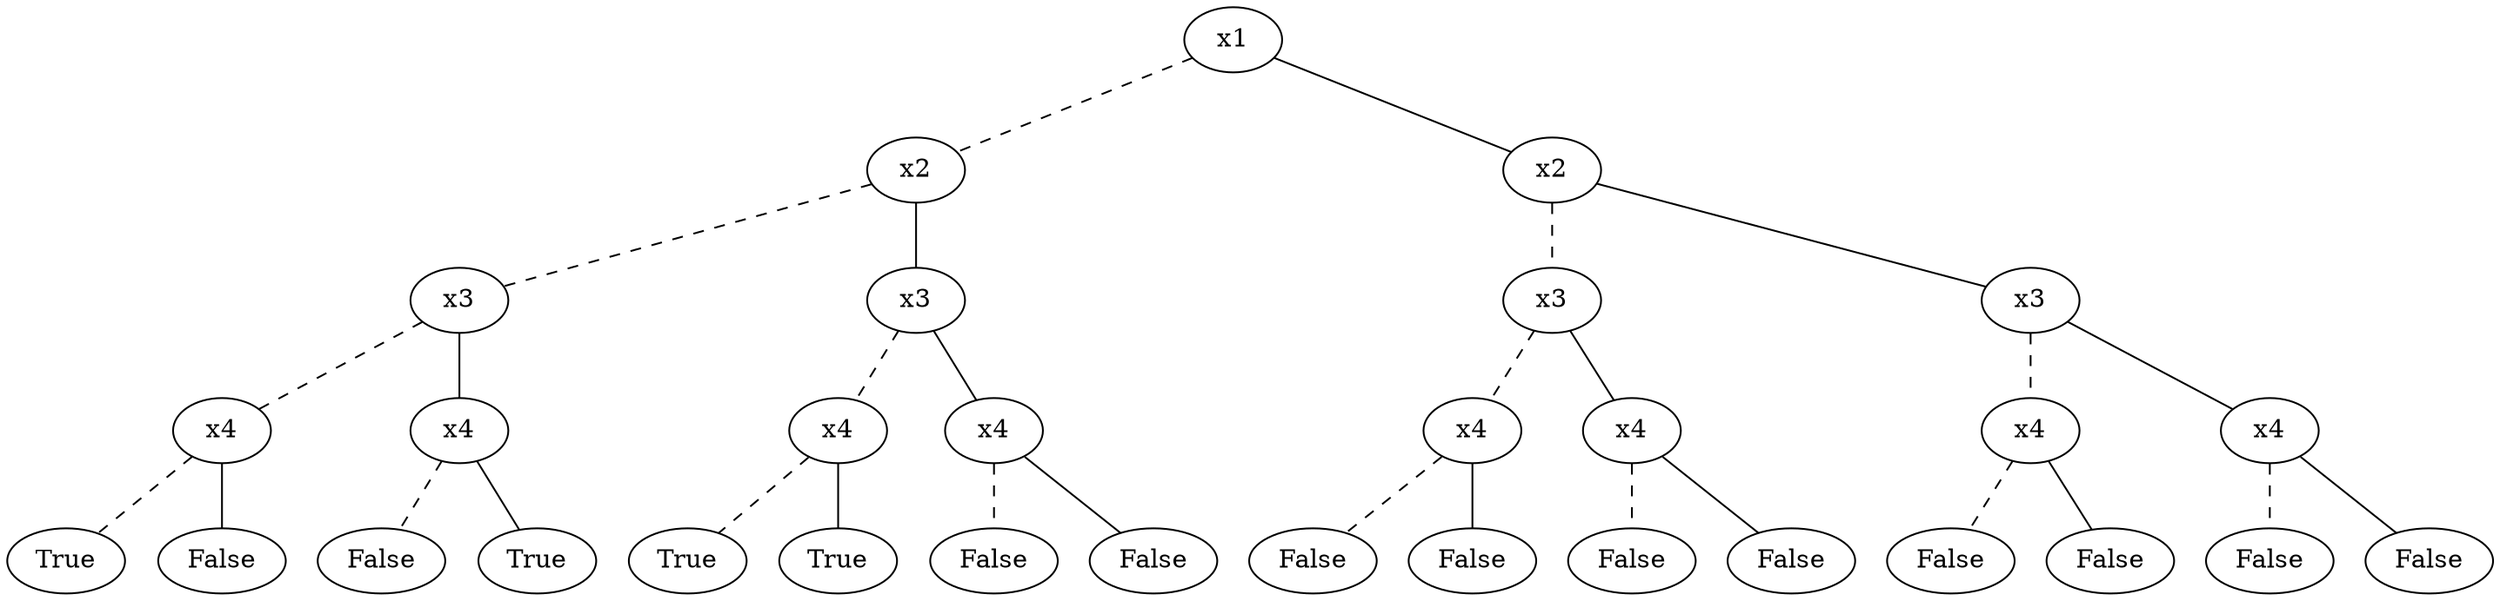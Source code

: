 graph decision_tree_2 {
	140331402935840 [label=x1]
	140331402513232 [label=x2]
	140331402935840 -- 140331402513232 [style=dashed]
	140331402513184 [label=x3]
	140331402513232 -- 140331402513184 [style=dashed]
	140331402512560 [label=x4]
	140331402513184 -- 140331402512560 [style=dashed]
	140331402510928 [label=True]
	140331402512560 -- 140331402510928 [style=dashed]
	140331402510448 [label=False]
	140331402512560 -- 140331402510448
	140331402511168 [label=x4]
	140331402513184 -- 140331402511168
	140331402513568 [label=False]
	140331402511168 -- 140331402513568 [style=dashed]
	140331402513856 [label=True]
	140331402511168 -- 140331402513856
	140331402510592 [label=x3]
	140331402513232 -- 140331402510592
	140331402510400 [label=x4]
	140331402510592 -- 140331402510400 [style=dashed]
	140331402513760 [label=True]
	140331402510400 -- 140331402513760 [style=dashed]
	140331402512176 [label=True]
	140331402510400 -- 140331402512176
	140331402513616 [label=x4]
	140331402510592 -- 140331402513616
	140331402514144 [label=False]
	140331402513616 -- 140331402514144 [style=dashed]
	140331402512704 [label=False]
	140331402513616 -- 140331402512704
	140331402512608 [label=x2]
	140331402935840 -- 140331402512608
	140331402513424 [label=x3]
	140331402512608 -- 140331402513424 [style=dashed]
	140331402512272 [label=x4]
	140331402513424 -- 140331402512272 [style=dashed]
	140331402512320 [label=False]
	140331402512272 -- 140331402512320 [style=dashed]
	140331402512800 [label=False]
	140331402512272 -- 140331402512800
	140331402512896 [label=x4]
	140331402513424 -- 140331402512896
	140331402512512 [label=False]
	140331402512896 -- 140331402512512 [style=dashed]
	140331402514240 [label=False]
	140331402512896 -- 140331402514240
	140331402513712 [label=x3]
	140331402512608 -- 140331402513712
	140331402512032 [label=x4]
	140331402513712 -- 140331402512032 [style=dashed]
	140331402514192 [label=False]
	140331402512032 -- 140331402514192 [style=dashed]
	140331402513520 [label=False]
	140331402512032 -- 140331402513520
	140331952537024 [label=x4]
	140331402513712 -- 140331952537024
	140331402513664 [label=False]
	140331952537024 -- 140331402513664 [style=dashed]
	140331952536928 [label=False]
	140331952537024 -- 140331952536928
}
